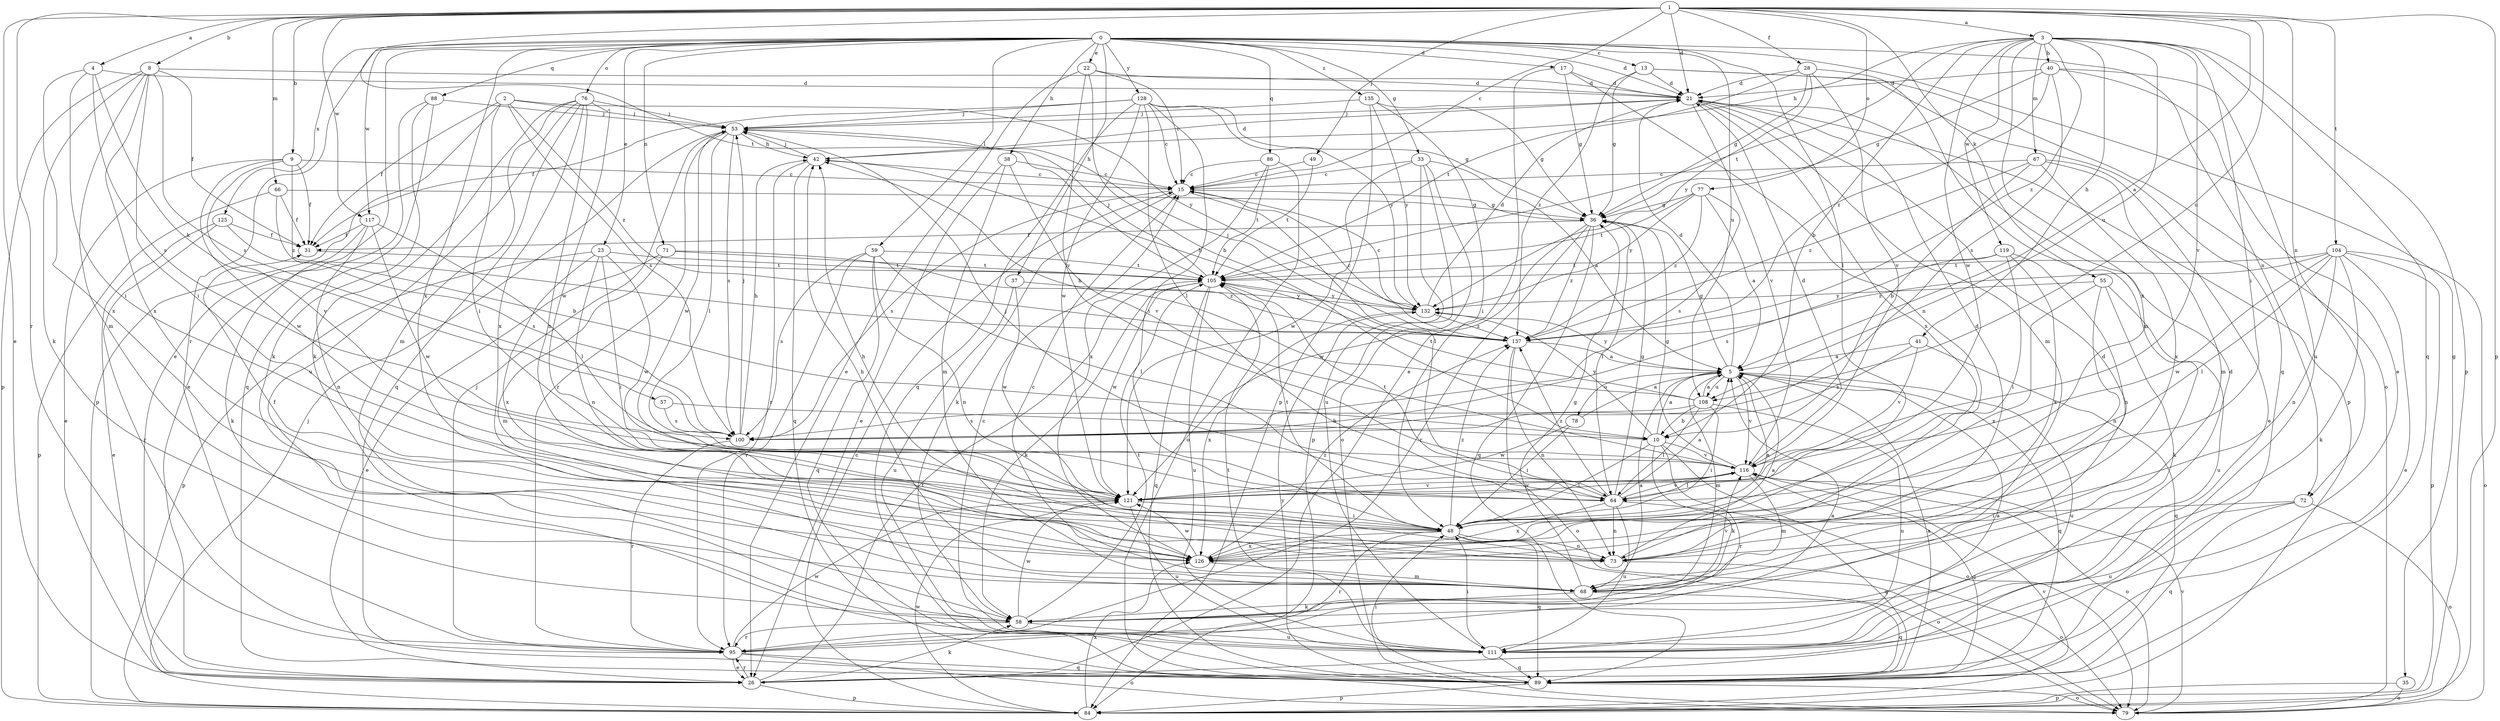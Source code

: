 strict digraph  {
0;
1;
2;
3;
4;
5;
8;
9;
10;
13;
15;
17;
21;
22;
23;
26;
28;
31;
33;
35;
36;
37;
38;
40;
41;
42;
48;
49;
53;
55;
57;
58;
59;
64;
66;
67;
68;
71;
72;
73;
76;
77;
78;
79;
84;
86;
88;
89;
95;
100;
104;
105;
108;
111;
116;
117;
119;
121;
125;
126;
128;
132;
135;
137;
0 -> 13  [label=c];
0 -> 17  [label=d];
0 -> 21  [label=d];
0 -> 22  [label=e];
0 -> 23  [label=e];
0 -> 26  [label=e];
0 -> 33  [label=g];
0 -> 35  [label=g];
0 -> 37  [label=h];
0 -> 38  [label=h];
0 -> 59  [label=l];
0 -> 64  [label=l];
0 -> 71  [label=n];
0 -> 72  [label=n];
0 -> 76  [label=o];
0 -> 86  [label=q];
0 -> 88  [label=q];
0 -> 95  [label=r];
0 -> 108  [label=u];
0 -> 117  [label=w];
0 -> 125  [label=x];
0 -> 126  [label=x];
0 -> 128  [label=y];
0 -> 135  [label=z];
1 -> 3  [label=a];
1 -> 4  [label=a];
1 -> 5  [label=a];
1 -> 8  [label=b];
1 -> 9  [label=b];
1 -> 15  [label=c];
1 -> 21  [label=d];
1 -> 26  [label=e];
1 -> 28  [label=f];
1 -> 49  [label=j];
1 -> 55  [label=k];
1 -> 66  [label=m];
1 -> 72  [label=n];
1 -> 77  [label=o];
1 -> 84  [label=p];
1 -> 95  [label=r];
1 -> 104  [label=t];
1 -> 105  [label=t];
1 -> 108  [label=u];
1 -> 117  [label=w];
2 -> 31  [label=f];
2 -> 48  [label=i];
2 -> 53  [label=j];
2 -> 84  [label=p];
2 -> 100  [label=s];
2 -> 132  [label=y];
2 -> 137  [label=z];
3 -> 10  [label=b];
3 -> 40  [label=h];
3 -> 41  [label=h];
3 -> 42  [label=h];
3 -> 48  [label=i];
3 -> 67  [label=m];
3 -> 84  [label=p];
3 -> 89  [label=q];
3 -> 105  [label=t];
3 -> 108  [label=u];
3 -> 116  [label=v];
3 -> 119  [label=w];
3 -> 121  [label=w];
3 -> 126  [label=x];
3 -> 137  [label=z];
4 -> 21  [label=d];
4 -> 48  [label=i];
4 -> 57  [label=k];
4 -> 100  [label=s];
4 -> 126  [label=x];
5 -> 21  [label=d];
5 -> 36  [label=g];
5 -> 68  [label=m];
5 -> 78  [label=o];
5 -> 89  [label=q];
5 -> 108  [label=u];
5 -> 111  [label=u];
5 -> 116  [label=v];
5 -> 132  [label=y];
8 -> 21  [label=d];
8 -> 31  [label=f];
8 -> 48  [label=i];
8 -> 58  [label=k];
8 -> 68  [label=m];
8 -> 84  [label=p];
8 -> 100  [label=s];
8 -> 126  [label=x];
9 -> 15  [label=c];
9 -> 26  [label=e];
9 -> 31  [label=f];
9 -> 116  [label=v];
9 -> 121  [label=w];
9 -> 137  [label=z];
10 -> 5  [label=a];
10 -> 48  [label=i];
10 -> 58  [label=k];
10 -> 79  [label=o];
10 -> 95  [label=r];
10 -> 116  [label=v];
10 -> 132  [label=y];
13 -> 21  [label=d];
13 -> 36  [label=g];
13 -> 79  [label=o];
13 -> 89  [label=q];
13 -> 137  [label=z];
15 -> 36  [label=g];
15 -> 58  [label=k];
15 -> 64  [label=l];
15 -> 100  [label=s];
17 -> 21  [label=d];
17 -> 26  [label=e];
17 -> 36  [label=g];
17 -> 73  [label=n];
21 -> 53  [label=j];
21 -> 68  [label=m];
21 -> 84  [label=p];
21 -> 116  [label=v];
21 -> 126  [label=x];
22 -> 10  [label=b];
22 -> 15  [label=c];
22 -> 21  [label=d];
22 -> 26  [label=e];
22 -> 116  [label=v];
23 -> 48  [label=i];
23 -> 73  [label=n];
23 -> 84  [label=p];
23 -> 105  [label=t];
23 -> 121  [label=w];
23 -> 126  [label=x];
26 -> 58  [label=k];
26 -> 84  [label=p];
26 -> 95  [label=r];
26 -> 105  [label=t];
28 -> 21  [label=d];
28 -> 36  [label=g];
28 -> 68  [label=m];
28 -> 105  [label=t];
28 -> 116  [label=v];
28 -> 132  [label=y];
31 -> 105  [label=t];
33 -> 5  [label=a];
33 -> 15  [label=c];
33 -> 79  [label=o];
33 -> 84  [label=p];
33 -> 111  [label=u];
33 -> 121  [label=w];
35 -> 79  [label=o];
35 -> 84  [label=p];
36 -> 31  [label=f];
36 -> 64  [label=l];
36 -> 89  [label=q];
36 -> 95  [label=r];
36 -> 121  [label=w];
36 -> 137  [label=z];
37 -> 111  [label=u];
37 -> 121  [label=w];
37 -> 132  [label=y];
38 -> 15  [label=c];
38 -> 26  [label=e];
38 -> 68  [label=m];
38 -> 116  [label=v];
40 -> 21  [label=d];
40 -> 26  [label=e];
40 -> 36  [label=g];
40 -> 100  [label=s];
40 -> 111  [label=u];
40 -> 137  [label=z];
41 -> 5  [label=a];
41 -> 89  [label=q];
41 -> 100  [label=s];
41 -> 116  [label=v];
42 -> 15  [label=c];
42 -> 21  [label=d];
42 -> 53  [label=j];
42 -> 89  [label=q];
42 -> 95  [label=r];
48 -> 5  [label=a];
48 -> 73  [label=n];
48 -> 79  [label=o];
48 -> 89  [label=q];
48 -> 95  [label=r];
48 -> 105  [label=t];
48 -> 126  [label=x];
48 -> 137  [label=z];
49 -> 15  [label=c];
49 -> 105  [label=t];
53 -> 42  [label=h];
53 -> 64  [label=l];
53 -> 95  [label=r];
53 -> 100  [label=s];
53 -> 121  [label=w];
55 -> 58  [label=k];
55 -> 73  [label=n];
55 -> 111  [label=u];
55 -> 126  [label=x];
55 -> 132  [label=y];
57 -> 10  [label=b];
57 -> 100  [label=s];
58 -> 21  [label=d];
58 -> 95  [label=r];
58 -> 105  [label=t];
58 -> 111  [label=u];
58 -> 121  [label=w];
59 -> 64  [label=l];
59 -> 73  [label=n];
59 -> 89  [label=q];
59 -> 95  [label=r];
59 -> 100  [label=s];
59 -> 105  [label=t];
64 -> 5  [label=a];
64 -> 36  [label=g];
64 -> 53  [label=j];
64 -> 73  [label=n];
64 -> 89  [label=q];
64 -> 105  [label=t];
64 -> 111  [label=u];
64 -> 116  [label=v];
64 -> 126  [label=x];
64 -> 137  [label=z];
66 -> 10  [label=b];
66 -> 31  [label=f];
66 -> 36  [label=g];
66 -> 84  [label=p];
67 -> 10  [label=b];
67 -> 15  [label=c];
67 -> 26  [label=e];
67 -> 68  [label=m];
67 -> 126  [label=x];
67 -> 137  [label=z];
68 -> 5  [label=a];
68 -> 15  [label=c];
68 -> 36  [label=g];
68 -> 42  [label=h];
68 -> 58  [label=k];
68 -> 89  [label=q];
68 -> 116  [label=v];
71 -> 26  [label=e];
71 -> 68  [label=m];
71 -> 105  [label=t];
71 -> 137  [label=z];
72 -> 48  [label=i];
72 -> 79  [label=o];
72 -> 89  [label=q];
72 -> 111  [label=u];
73 -> 5  [label=a];
73 -> 21  [label=d];
73 -> 42  [label=h];
73 -> 79  [label=o];
76 -> 53  [label=j];
76 -> 58  [label=k];
76 -> 68  [label=m];
76 -> 73  [label=n];
76 -> 89  [label=q];
76 -> 111  [label=u];
76 -> 121  [label=w];
76 -> 126  [label=x];
77 -> 5  [label=a];
77 -> 36  [label=g];
77 -> 100  [label=s];
77 -> 105  [label=t];
77 -> 132  [label=y];
77 -> 137  [label=z];
78 -> 5  [label=a];
78 -> 48  [label=i];
78 -> 121  [label=w];
79 -> 116  [label=v];
84 -> 15  [label=c];
84 -> 53  [label=j];
84 -> 116  [label=v];
84 -> 121  [label=w];
84 -> 126  [label=x];
86 -> 15  [label=c];
86 -> 79  [label=o];
86 -> 105  [label=t];
86 -> 126  [label=x];
88 -> 26  [label=e];
88 -> 53  [label=j];
88 -> 58  [label=k];
88 -> 89  [label=q];
89 -> 5  [label=a];
89 -> 48  [label=i];
89 -> 79  [label=o];
89 -> 84  [label=p];
89 -> 132  [label=y];
95 -> 5  [label=a];
95 -> 26  [label=e];
95 -> 53  [label=j];
95 -> 79  [label=o];
95 -> 89  [label=q];
95 -> 121  [label=w];
100 -> 42  [label=h];
100 -> 53  [label=j];
100 -> 95  [label=r];
104 -> 26  [label=e];
104 -> 58  [label=k];
104 -> 64  [label=l];
104 -> 73  [label=n];
104 -> 79  [label=o];
104 -> 84  [label=p];
104 -> 105  [label=t];
104 -> 121  [label=w];
104 -> 137  [label=z];
105 -> 53  [label=j];
105 -> 58  [label=k];
105 -> 89  [label=q];
105 -> 111  [label=u];
105 -> 121  [label=w];
105 -> 132  [label=y];
108 -> 5  [label=a];
108 -> 10  [label=b];
108 -> 42  [label=h];
108 -> 48  [label=i];
108 -> 64  [label=l];
108 -> 100  [label=s];
108 -> 105  [label=t];
108 -> 111  [label=u];
111 -> 5  [label=a];
111 -> 15  [label=c];
111 -> 21  [label=d];
111 -> 48  [label=i];
111 -> 89  [label=q];
111 -> 105  [label=t];
116 -> 21  [label=d];
116 -> 36  [label=g];
116 -> 64  [label=l];
116 -> 68  [label=m];
116 -> 79  [label=o];
116 -> 89  [label=q];
116 -> 121  [label=w];
117 -> 31  [label=f];
117 -> 58  [label=k];
117 -> 64  [label=l];
117 -> 73  [label=n];
117 -> 121  [label=w];
119 -> 48  [label=i];
119 -> 73  [label=n];
119 -> 100  [label=s];
119 -> 105  [label=t];
119 -> 126  [label=x];
121 -> 48  [label=i];
121 -> 111  [label=u];
121 -> 116  [label=v];
125 -> 26  [label=e];
125 -> 31  [label=f];
125 -> 95  [label=r];
125 -> 100  [label=s];
126 -> 31  [label=f];
126 -> 68  [label=m];
126 -> 121  [label=w];
126 -> 137  [label=z];
128 -> 15  [label=c];
128 -> 31  [label=f];
128 -> 36  [label=g];
128 -> 48  [label=i];
128 -> 53  [label=j];
128 -> 64  [label=l];
128 -> 89  [label=q];
128 -> 121  [label=w];
128 -> 132  [label=y];
132 -> 15  [label=c];
132 -> 21  [label=d];
132 -> 126  [label=x];
132 -> 137  [label=z];
135 -> 36  [label=g];
135 -> 48  [label=i];
135 -> 53  [label=j];
135 -> 84  [label=p];
135 -> 132  [label=y];
137 -> 5  [label=a];
137 -> 15  [label=c];
137 -> 42  [label=h];
137 -> 53  [label=j];
137 -> 73  [label=n];
137 -> 79  [label=o];
}
